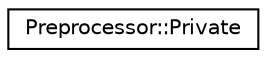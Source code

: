 digraph "Graphical Class Hierarchy"
{
 // LATEX_PDF_SIZE
  edge [fontname="Helvetica",fontsize="10",labelfontname="Helvetica",labelfontsize="10"];
  node [fontname="Helvetica",fontsize="10",shape=record];
  rankdir="LR";
  Node0 [label="Preprocessor::Private",height=0.2,width=0.4,color="black", fillcolor="white", style="filled",URL="$structPreprocessor_1_1Private.html",tooltip=" "];
}

